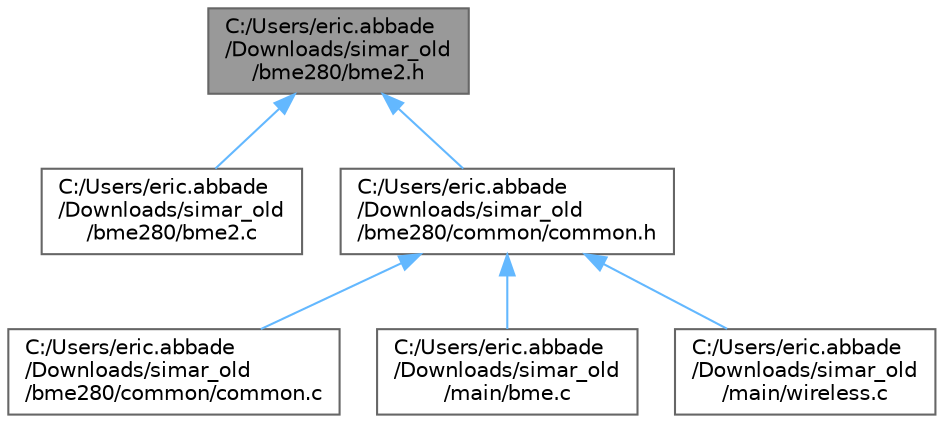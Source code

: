 digraph "C:/Users/eric.abbade/Downloads/simar_old/bme280/bme2.h"
{
 // LATEX_PDF_SIZE
  bgcolor="transparent";
  edge [fontname=Helvetica,fontsize=10,labelfontname=Helvetica,labelfontsize=10];
  node [fontname=Helvetica,fontsize=10,shape=box,height=0.2,width=0.4];
  Node1 [id="Node000001",label="C:/Users/eric.abbade\l/Downloads/simar_old\l/bme280/bme2.h",height=0.2,width=0.4,color="gray40", fillcolor="grey60", style="filled", fontcolor="black",tooltip=" "];
  Node1 -> Node2 [id="edge1_Node000001_Node000002",dir="back",color="steelblue1",style="solid",tooltip=" "];
  Node2 [id="Node000002",label="C:/Users/eric.abbade\l/Downloads/simar_old\l/bme280/bme2.c",height=0.2,width=0.4,color="grey40", fillcolor="white", style="filled",URL="$bme2_8c.html",tooltip=" "];
  Node1 -> Node3 [id="edge2_Node000001_Node000003",dir="back",color="steelblue1",style="solid",tooltip=" "];
  Node3 [id="Node000003",label="C:/Users/eric.abbade\l/Downloads/simar_old\l/bme280/common/common.h",height=0.2,width=0.4,color="grey40", fillcolor="white", style="filled",URL="$bme280_2common_2common_8h.html",tooltip="Common declarations for BME280 operation on AM335x."];
  Node3 -> Node4 [id="edge3_Node000003_Node000004",dir="back",color="steelblue1",style="solid",tooltip=" "];
  Node4 [id="Node000004",label="C:/Users/eric.abbade\l/Downloads/simar_old\l/bme280/common/common.c",height=0.2,width=0.4,color="grey40", fillcolor="white", style="filled",URL="$bme280_2common_2common_8c.html",tooltip="Common functions for BMx device operation on AM335x."];
  Node3 -> Node5 [id="edge4_Node000003_Node000005",dir="back",color="steelblue1",style="solid",tooltip=" "];
  Node5 [id="Node000005",label="C:/Users/eric.abbade\l/Downloads/simar_old\l/main/bme.c",height=0.2,width=0.4,color="grey40", fillcolor="white", style="filled",URL="$bme_8c.html",tooltip="Main starting point for BME280 sensor module."];
  Node3 -> Node6 [id="edge5_Node000003_Node000006",dir="back",color="steelblue1",style="solid",tooltip=" "];
  Node6 [id="Node000006",label="C:/Users/eric.abbade\l/Downloads/simar_old\l/main/wireless.c",height=0.2,width=0.4,color="grey40", fillcolor="white", style="filled",URL="$wireless_8c.html",tooltip="Main starting point for wireless SIMAR."];
}
